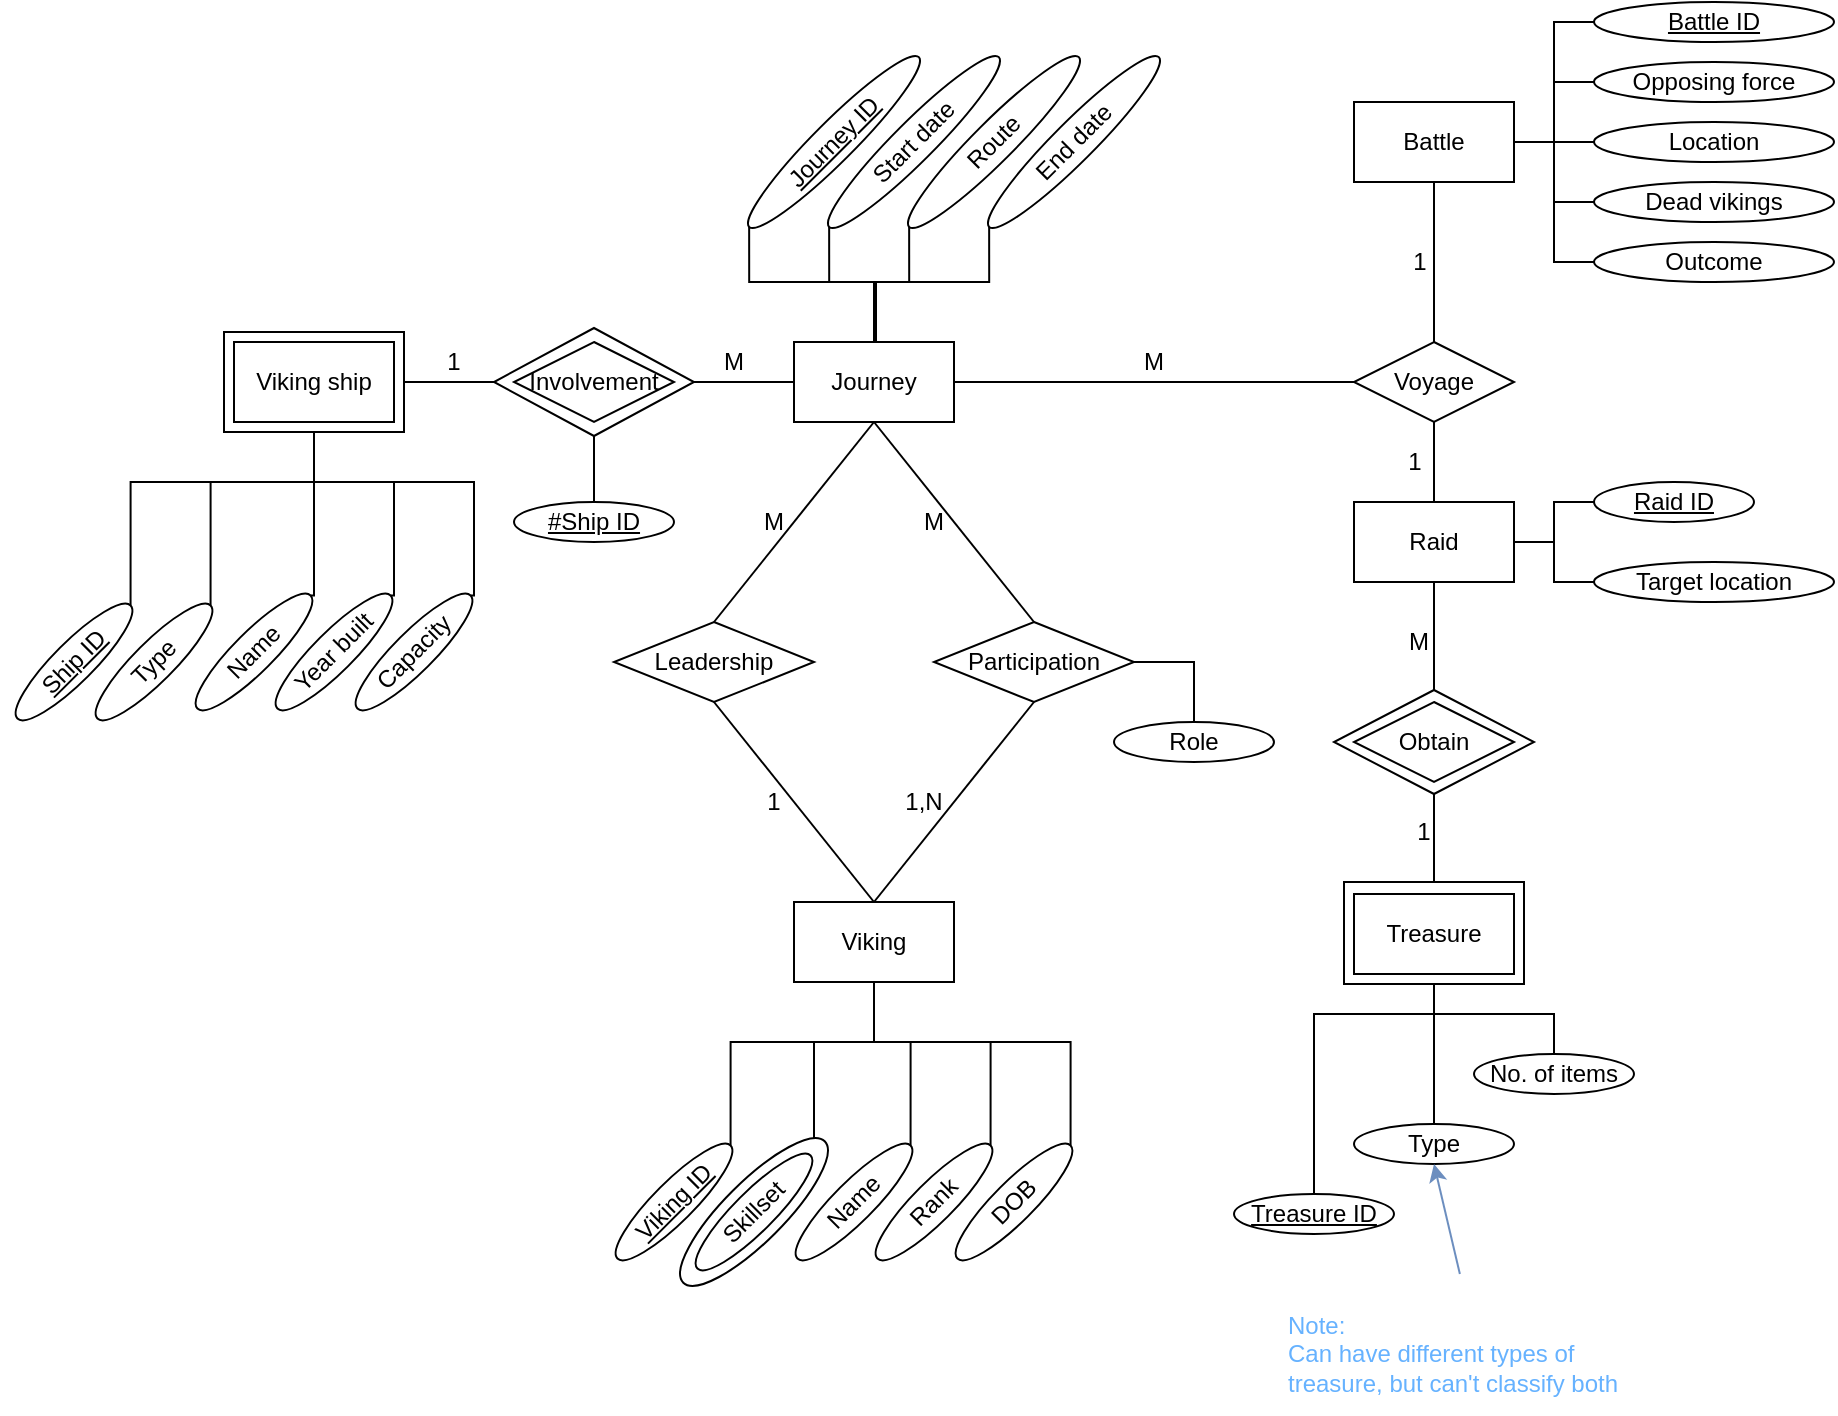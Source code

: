<mxfile version="26.0.9">
  <diagram name="Page-1" id="QDGFYSaQBPoxrHVYj7jd">
    <mxGraphModel dx="2474" dy="1942" grid="1" gridSize="10" guides="1" tooltips="1" connect="1" arrows="1" fold="1" page="1" pageScale="1" pageWidth="850" pageHeight="1100" math="0" shadow="0">
      <root>
        <mxCell id="0" />
        <mxCell id="1" parent="0" />
        <mxCell id="wk2XKUK2FEB5nx45ltZG-98" style="edgeStyle=orthogonalEdgeStyle;rounded=0;orthogonalLoop=1;jettySize=auto;html=1;exitX=1;exitY=0.5;exitDx=0;exitDy=0;entryX=0;entryY=0.5;entryDx=0;entryDy=0;endArrow=none;startFill=0;" edge="1" parent="1" source="wk2XKUK2FEB5nx45ltZG-97" target="wk2XKUK2FEB5nx45ltZG-96">
          <mxGeometry relative="1" as="geometry" />
        </mxCell>
        <mxCell id="wk2XKUK2FEB5nx45ltZG-97" value="" style="rounded=0;whiteSpace=wrap;html=1;" vertex="1" parent="1">
          <mxGeometry x="-165" y="115" width="90" height="50" as="geometry" />
        </mxCell>
        <mxCell id="wk2XKUK2FEB5nx45ltZG-99" style="edgeStyle=orthogonalEdgeStyle;rounded=0;orthogonalLoop=1;jettySize=auto;html=1;exitX=1;exitY=0.5;exitDx=0;exitDy=0;entryX=0;entryY=0.5;entryDx=0;entryDy=0;endArrow=none;startFill=0;" edge="1" parent="1" source="wk2XKUK2FEB5nx45ltZG-96" target="LtFc9OmJbVJ5QGUeGWct-1">
          <mxGeometry relative="1" as="geometry" />
        </mxCell>
        <mxCell id="wk2XKUK2FEB5nx45ltZG-114" style="edgeStyle=orthogonalEdgeStyle;rounded=0;orthogonalLoop=1;jettySize=auto;html=1;exitX=0.5;exitY=1;exitDx=0;exitDy=0;entryX=0.5;entryY=0;entryDx=0;entryDy=0;endArrow=none;startFill=0;" edge="1" parent="1" source="wk2XKUK2FEB5nx45ltZG-96" target="wk2XKUK2FEB5nx45ltZG-113">
          <mxGeometry relative="1" as="geometry" />
        </mxCell>
        <mxCell id="wk2XKUK2FEB5nx45ltZG-96" value="" style="rhombus;whiteSpace=wrap;html=1;" vertex="1" parent="1">
          <mxGeometry x="-30" y="113" width="100" height="54" as="geometry" />
        </mxCell>
        <mxCell id="wk2XKUK2FEB5nx45ltZG-94" value="" style="rhombus;whiteSpace=wrap;html=1;" vertex="1" parent="1">
          <mxGeometry x="390" y="294" width="100" height="52" as="geometry" />
        </mxCell>
        <mxCell id="wk2XKUK2FEB5nx45ltZG-80" style="edgeStyle=orthogonalEdgeStyle;rounded=0;orthogonalLoop=1;jettySize=auto;html=1;entryX=0.5;entryY=0;entryDx=0;entryDy=0;endArrow=none;startFill=0;exitX=0.5;exitY=1;exitDx=0;exitDy=0;" edge="1" parent="1" source="wk2XKUK2FEB5nx45ltZG-94" target="LtFc9OmJbVJ5QGUeGWct-4">
          <mxGeometry relative="1" as="geometry">
            <mxPoint x="490" y="360" as="sourcePoint" />
          </mxGeometry>
        </mxCell>
        <mxCell id="wk2XKUK2FEB5nx45ltZG-40" style="edgeStyle=orthogonalEdgeStyle;rounded=0;orthogonalLoop=1;jettySize=auto;html=1;exitX=0.5;exitY=0;exitDx=0;exitDy=0;entryX=0.5;entryY=1;entryDx=0;entryDy=0;endArrow=none;startFill=0;" edge="1" parent="1" source="wk2XKUK2FEB5nx45ltZG-32" target="LtFc9OmJbVJ5QGUeGWct-4">
          <mxGeometry relative="1" as="geometry">
            <Array as="points">
              <mxPoint x="380" y="456" />
              <mxPoint x="440" y="456" />
            </Array>
          </mxGeometry>
        </mxCell>
        <mxCell id="wk2XKUK2FEB5nx45ltZG-41" style="edgeStyle=orthogonalEdgeStyle;rounded=0;orthogonalLoop=1;jettySize=auto;html=1;exitX=0.5;exitY=0;exitDx=0;exitDy=0;endArrow=none;startFill=0;" edge="1" parent="1" source="wk2XKUK2FEB5nx45ltZG-36">
          <mxGeometry relative="1" as="geometry">
            <mxPoint x="442.5" y="436" as="targetPoint" />
            <Array as="points">
              <mxPoint x="500" y="456" />
              <mxPoint x="440" y="456" />
              <mxPoint x="440" y="436" />
            </Array>
          </mxGeometry>
        </mxCell>
        <mxCell id="wk2XKUK2FEB5nx45ltZG-39" style="edgeStyle=orthogonalEdgeStyle;rounded=0;orthogonalLoop=1;jettySize=auto;html=1;exitX=0.5;exitY=0;exitDx=0;exitDy=0;entryX=0.5;entryY=1;entryDx=0;entryDy=0;endArrow=none;startFill=0;" edge="1" parent="1" source="wk2XKUK2FEB5nx45ltZG-33" target="LtFc9OmJbVJ5QGUeGWct-4">
          <mxGeometry relative="1" as="geometry">
            <mxPoint x="422.5" y="506" as="sourcePoint" />
            <Array as="points">
              <mxPoint x="440" y="511" />
              <mxPoint x="440" y="436" />
            </Array>
          </mxGeometry>
        </mxCell>
        <mxCell id="LtFc9OmJbVJ5QGUeGWct-1" value="Journey" style="rounded=0;whiteSpace=wrap;html=1;" parent="1" vertex="1">
          <mxGeometry x="120" y="120" width="80" height="40" as="geometry" />
        </mxCell>
        <mxCell id="wk2XKUK2FEB5nx45ltZG-93" value="" style="rounded=0;whiteSpace=wrap;html=1;" vertex="1" parent="1">
          <mxGeometry x="395" y="390" width="90" height="51" as="geometry" />
        </mxCell>
        <mxCell id="wk2XKUK2FEB5nx45ltZG-70" style="edgeStyle=orthogonalEdgeStyle;rounded=0;orthogonalLoop=1;jettySize=auto;html=1;exitX=0.5;exitY=0;exitDx=0;exitDy=0;entryX=0.5;entryY=1;entryDx=0;entryDy=0;endArrow=none;startFill=0;" edge="1" parent="1" source="LtFc9OmJbVJ5QGUeGWct-2" target="wk2XKUK2FEB5nx45ltZG-69">
          <mxGeometry relative="1" as="geometry" />
        </mxCell>
        <mxCell id="wk2XKUK2FEB5nx45ltZG-79" style="edgeStyle=orthogonalEdgeStyle;rounded=0;orthogonalLoop=1;jettySize=auto;html=1;endArrow=none;startFill=0;exitX=0.5;exitY=1;exitDx=0;exitDy=0;entryX=0.5;entryY=0;entryDx=0;entryDy=0;" edge="1" parent="1" source="LtFc9OmJbVJ5QGUeGWct-2" target="wk2XKUK2FEB5nx45ltZG-94">
          <mxGeometry relative="1" as="geometry">
            <mxPoint x="490" y="270" as="sourcePoint" />
            <mxPoint x="510" y="290" as="targetPoint" />
          </mxGeometry>
        </mxCell>
        <mxCell id="LtFc9OmJbVJ5QGUeGWct-2" value="Raid" style="rounded=0;whiteSpace=wrap;html=1;" parent="1" vertex="1">
          <mxGeometry x="400" y="200" width="80" height="40" as="geometry" />
        </mxCell>
        <mxCell id="LtFc9OmJbVJ5QGUeGWct-3" value="Battle" style="rounded=0;whiteSpace=wrap;html=1;" parent="1" vertex="1">
          <mxGeometry x="400" width="80" height="40" as="geometry" />
        </mxCell>
        <mxCell id="LtFc9OmJbVJ5QGUeGWct-4" value="Treasure" style="rounded=0;whiteSpace=wrap;html=1;" parent="1" vertex="1">
          <mxGeometry x="400" y="396" width="80" height="40" as="geometry" />
        </mxCell>
        <mxCell id="LtFc9OmJbVJ5QGUeGWct-5" value="Viking" style="rounded=0;whiteSpace=wrap;html=1;" parent="1" vertex="1">
          <mxGeometry x="120" y="400" width="80" height="40" as="geometry" />
        </mxCell>
        <mxCell id="LtFc9OmJbVJ5QGUeGWct-6" value="Viking ship" style="rounded=0;whiteSpace=wrap;html=1;" parent="1" vertex="1">
          <mxGeometry x="-160" y="120" width="80" height="40" as="geometry" />
        </mxCell>
        <mxCell id="wk2XKUK2FEB5nx45ltZG-115" style="edgeStyle=orthogonalEdgeStyle;rounded=0;orthogonalLoop=1;jettySize=auto;html=1;exitX=0;exitY=0.5;exitDx=0;exitDy=0;entryX=0.5;entryY=0;entryDx=0;entryDy=0;endArrow=none;startFill=0;" edge="1" parent="1" source="LtFc9OmJbVJ5QGUeGWct-16" target="LtFc9OmJbVJ5QGUeGWct-1">
          <mxGeometry relative="1" as="geometry">
            <Array as="points">
              <mxPoint x="98" y="90" />
              <mxPoint x="160" y="90" />
            </Array>
          </mxGeometry>
        </mxCell>
        <mxCell id="LtFc9OmJbVJ5QGUeGWct-16" value="&lt;u&gt;Journey ID&lt;/u&gt;" style="ellipse;whiteSpace=wrap;html=1;rotation=-45;" parent="1" vertex="1">
          <mxGeometry x="80" y="10" width="120" height="20" as="geometry" />
        </mxCell>
        <mxCell id="wk2XKUK2FEB5nx45ltZG-116" style="edgeStyle=orthogonalEdgeStyle;rounded=0;orthogonalLoop=1;jettySize=auto;html=1;exitX=0;exitY=0.5;exitDx=0;exitDy=0;endArrow=none;startFill=0;" edge="1" parent="1" source="wk2XKUK2FEB5nx45ltZG-1">
          <mxGeometry relative="1" as="geometry">
            <mxPoint x="160" y="120" as="targetPoint" />
            <Array as="points">
              <mxPoint x="138" y="90" />
              <mxPoint x="161" y="90" />
              <mxPoint x="161" y="120" />
            </Array>
          </mxGeometry>
        </mxCell>
        <mxCell id="wk2XKUK2FEB5nx45ltZG-1" value="Start date" style="ellipse;whiteSpace=wrap;html=1;rotation=-45;" vertex="1" parent="1">
          <mxGeometry x="120" y="10" width="120" height="20" as="geometry" />
        </mxCell>
        <mxCell id="wk2XKUK2FEB5nx45ltZG-118" style="edgeStyle=orthogonalEdgeStyle;rounded=0;orthogonalLoop=1;jettySize=auto;html=1;exitX=0;exitY=0.5;exitDx=0;exitDy=0;entryX=0.5;entryY=0;entryDx=0;entryDy=0;endArrow=none;startFill=0;" edge="1" parent="1" source="wk2XKUK2FEB5nx45ltZG-2" target="LtFc9OmJbVJ5QGUeGWct-1">
          <mxGeometry relative="1" as="geometry">
            <Array as="points">
              <mxPoint x="218" y="90" />
              <mxPoint x="160" y="90" />
            </Array>
          </mxGeometry>
        </mxCell>
        <mxCell id="wk2XKUK2FEB5nx45ltZG-2" value="End date" style="ellipse;whiteSpace=wrap;html=1;rotation=-45;" vertex="1" parent="1">
          <mxGeometry x="200" y="10" width="120" height="20" as="geometry" />
        </mxCell>
        <mxCell id="wk2XKUK2FEB5nx45ltZG-117" style="edgeStyle=orthogonalEdgeStyle;rounded=0;orthogonalLoop=1;jettySize=auto;html=1;exitX=0;exitY=0.5;exitDx=0;exitDy=0;entryX=0.5;entryY=0;entryDx=0;entryDy=0;endArrow=none;startFill=0;" edge="1" parent="1" source="wk2XKUK2FEB5nx45ltZG-3" target="LtFc9OmJbVJ5QGUeGWct-1">
          <mxGeometry relative="1" as="geometry">
            <Array as="points">
              <mxPoint x="178" y="90" />
              <mxPoint x="160" y="90" />
            </Array>
          </mxGeometry>
        </mxCell>
        <mxCell id="wk2XKUK2FEB5nx45ltZG-3" value="Route" style="ellipse;whiteSpace=wrap;html=1;rotation=-45;" vertex="1" parent="1">
          <mxGeometry x="160" y="10" width="120" height="20" as="geometry" />
        </mxCell>
        <mxCell id="wk2XKUK2FEB5nx45ltZG-18" style="edgeStyle=orthogonalEdgeStyle;rounded=0;orthogonalLoop=1;jettySize=auto;html=1;exitX=0;exitY=0.5;exitDx=0;exitDy=0;entryX=1;entryY=0.5;entryDx=0;entryDy=0;endArrow=none;startFill=0;" edge="1" parent="1" source="wk2XKUK2FEB5nx45ltZG-14" target="LtFc9OmJbVJ5QGUeGWct-2">
          <mxGeometry relative="1" as="geometry">
            <Array as="points">
              <mxPoint x="500" y="200" />
              <mxPoint x="500" y="220" />
            </Array>
          </mxGeometry>
        </mxCell>
        <mxCell id="wk2XKUK2FEB5nx45ltZG-14" value="&lt;u&gt;Raid ID&lt;/u&gt;" style="ellipse;whiteSpace=wrap;html=1;" vertex="1" parent="1">
          <mxGeometry x="520" y="190" width="80" height="20" as="geometry" />
        </mxCell>
        <mxCell id="wk2XKUK2FEB5nx45ltZG-19" style="edgeStyle=orthogonalEdgeStyle;rounded=0;orthogonalLoop=1;jettySize=auto;html=1;exitX=0;exitY=0.5;exitDx=0;exitDy=0;endArrow=none;startFill=0;entryX=1;entryY=0.5;entryDx=0;entryDy=0;" edge="1" parent="1" source="wk2XKUK2FEB5nx45ltZG-15" target="LtFc9OmJbVJ5QGUeGWct-2">
          <mxGeometry relative="1" as="geometry">
            <mxPoint x="440" y="205" as="targetPoint" />
            <Array as="points">
              <mxPoint x="500" y="240" />
              <mxPoint x="500" y="220" />
            </Array>
          </mxGeometry>
        </mxCell>
        <mxCell id="wk2XKUK2FEB5nx45ltZG-15" value="Target location" style="ellipse;whiteSpace=wrap;html=1;" vertex="1" parent="1">
          <mxGeometry x="520" y="230" width="120" height="20" as="geometry" />
        </mxCell>
        <mxCell id="wk2XKUK2FEB5nx45ltZG-24" style="edgeStyle=orthogonalEdgeStyle;rounded=0;orthogonalLoop=1;jettySize=auto;html=1;exitX=0;exitY=0.5;exitDx=0;exitDy=0;entryX=1;entryY=0.5;entryDx=0;entryDy=0;endArrow=none;startFill=0;" edge="1" parent="1" source="wk2XKUK2FEB5nx45ltZG-20" target="LtFc9OmJbVJ5QGUeGWct-3">
          <mxGeometry relative="1" as="geometry" />
        </mxCell>
        <mxCell id="wk2XKUK2FEB5nx45ltZG-20" value="&lt;u&gt;Battle ID&lt;/u&gt;" style="ellipse;whiteSpace=wrap;html=1;" vertex="1" parent="1">
          <mxGeometry x="520" y="-50" width="120" height="20" as="geometry" />
        </mxCell>
        <mxCell id="wk2XKUK2FEB5nx45ltZG-26" style="edgeStyle=orthogonalEdgeStyle;rounded=0;orthogonalLoop=1;jettySize=auto;html=1;exitX=0;exitY=0.5;exitDx=0;exitDy=0;entryX=1;entryY=0.5;entryDx=0;entryDy=0;endArrow=none;startFill=0;" edge="1" parent="1" source="wk2XKUK2FEB5nx45ltZG-21" target="LtFc9OmJbVJ5QGUeGWct-3">
          <mxGeometry relative="1" as="geometry" />
        </mxCell>
        <mxCell id="wk2XKUK2FEB5nx45ltZG-21" value="Opposing force" style="ellipse;whiteSpace=wrap;html=1;" vertex="1" parent="1">
          <mxGeometry x="520" y="-20" width="120" height="20" as="geometry" />
        </mxCell>
        <mxCell id="wk2XKUK2FEB5nx45ltZG-27" style="edgeStyle=orthogonalEdgeStyle;rounded=0;orthogonalLoop=1;jettySize=auto;html=1;exitX=0;exitY=0.5;exitDx=0;exitDy=0;entryX=1;entryY=0.5;entryDx=0;entryDy=0;endArrow=none;startFill=0;" edge="1" parent="1" source="wk2XKUK2FEB5nx45ltZG-22" target="LtFc9OmJbVJ5QGUeGWct-3">
          <mxGeometry relative="1" as="geometry" />
        </mxCell>
        <mxCell id="wk2XKUK2FEB5nx45ltZG-22" value="Location" style="ellipse;whiteSpace=wrap;html=1;" vertex="1" parent="1">
          <mxGeometry x="520" y="10" width="120" height="20" as="geometry" />
        </mxCell>
        <mxCell id="wk2XKUK2FEB5nx45ltZG-29" style="edgeStyle=orthogonalEdgeStyle;rounded=0;orthogonalLoop=1;jettySize=auto;html=1;exitX=0;exitY=0.5;exitDx=0;exitDy=0;entryX=1;entryY=0.5;entryDx=0;entryDy=0;endArrow=none;startFill=0;" edge="1" parent="1" source="wk2XKUK2FEB5nx45ltZG-23" target="LtFc9OmJbVJ5QGUeGWct-3">
          <mxGeometry relative="1" as="geometry" />
        </mxCell>
        <mxCell id="wk2XKUK2FEB5nx45ltZG-23" value="Dead vikings" style="ellipse;whiteSpace=wrap;html=1;" vertex="1" parent="1">
          <mxGeometry x="520" y="40" width="120" height="20" as="geometry" />
        </mxCell>
        <mxCell id="wk2XKUK2FEB5nx45ltZG-31" style="edgeStyle=orthogonalEdgeStyle;rounded=0;orthogonalLoop=1;jettySize=auto;html=1;exitX=0;exitY=0.5;exitDx=0;exitDy=0;entryX=1;entryY=0.5;entryDx=0;entryDy=0;endArrow=none;startFill=0;" edge="1" parent="1" source="wk2XKUK2FEB5nx45ltZG-30" target="LtFc9OmJbVJ5QGUeGWct-3">
          <mxGeometry relative="1" as="geometry" />
        </mxCell>
        <mxCell id="wk2XKUK2FEB5nx45ltZG-30" value="Outcome" style="ellipse;whiteSpace=wrap;html=1;" vertex="1" parent="1">
          <mxGeometry x="520" y="70" width="120" height="20" as="geometry" />
        </mxCell>
        <mxCell id="wk2XKUK2FEB5nx45ltZG-32" value="&lt;u&gt;Treasure ID&lt;/u&gt;" style="ellipse;whiteSpace=wrap;html=1;" vertex="1" parent="1">
          <mxGeometry x="340" y="546" width="80" height="20" as="geometry" />
        </mxCell>
        <mxCell id="wk2XKUK2FEB5nx45ltZG-36" value="No. of items" style="ellipse;whiteSpace=wrap;html=1;" vertex="1" parent="1">
          <mxGeometry x="460" y="476" width="80" height="20" as="geometry" />
        </mxCell>
        <mxCell id="wk2XKUK2FEB5nx45ltZG-33" value="Type" style="ellipse;whiteSpace=wrap;html=1;shadow=0;" vertex="1" parent="1">
          <mxGeometry x="400" y="511" width="80" height="20" as="geometry" />
        </mxCell>
        <mxCell id="wk2XKUK2FEB5nx45ltZG-55" style="edgeStyle=orthogonalEdgeStyle;rounded=0;orthogonalLoop=1;jettySize=auto;html=1;exitX=1;exitY=0.5;exitDx=0;exitDy=0;entryX=0.5;entryY=1;entryDx=0;entryDy=0;endArrow=none;startFill=0;" edge="1" parent="1" source="wk2XKUK2FEB5nx45ltZG-42">
          <mxGeometry relative="1" as="geometry">
            <mxPoint x="160.0" y="440" as="targetPoint" />
            <Array as="points">
              <mxPoint x="88" y="470" />
              <mxPoint x="160" y="470" />
            </Array>
          </mxGeometry>
        </mxCell>
        <mxCell id="wk2XKUK2FEB5nx45ltZG-42" value="&lt;u&gt;Viking ID&lt;/u&gt;" style="ellipse;whiteSpace=wrap;html=1;rotation=-45;" vertex="1" parent="1">
          <mxGeometry x="20" y="540" width="80" height="20" as="geometry" />
        </mxCell>
        <mxCell id="wk2XKUK2FEB5nx45ltZG-50" style="edgeStyle=orthogonalEdgeStyle;rounded=0;orthogonalLoop=1;jettySize=auto;html=1;exitX=1;exitY=0.5;exitDx=0;exitDy=0;entryX=0.5;entryY=1;entryDx=0;entryDy=0;endArrow=none;startFill=0;" edge="1" parent="1" source="wk2XKUK2FEB5nx45ltZG-43">
          <mxGeometry relative="1" as="geometry">
            <mxPoint x="160.0" y="440" as="targetPoint" />
            <Array as="points">
              <mxPoint x="178" y="470" />
              <mxPoint x="160" y="470" />
            </Array>
          </mxGeometry>
        </mxCell>
        <mxCell id="wk2XKUK2FEB5nx45ltZG-43" value="Name" style="ellipse;whiteSpace=wrap;html=1;rotation=-45;" vertex="1" parent="1">
          <mxGeometry x="110" y="540" width="80" height="20" as="geometry" />
        </mxCell>
        <mxCell id="wk2XKUK2FEB5nx45ltZG-54" style="edgeStyle=orthogonalEdgeStyle;rounded=0;orthogonalLoop=1;jettySize=auto;html=1;exitX=1;exitY=0.5;exitDx=0;exitDy=0;entryX=0.5;entryY=1;entryDx=0;entryDy=0;endArrow=none;startFill=0;" edge="1" parent="1" source="wk2XKUK2FEB5nx45ltZG-44">
          <mxGeometry relative="1" as="geometry">
            <mxPoint x="160.0" y="440" as="targetPoint" />
            <Array as="points">
              <mxPoint x="130" y="520" />
              <mxPoint x="130" y="470" />
              <mxPoint x="160" y="470" />
            </Array>
          </mxGeometry>
        </mxCell>
        <mxCell id="wk2XKUK2FEB5nx45ltZG-44" value="" style="ellipse;whiteSpace=wrap;html=1;rotation=-45;" vertex="1" parent="1">
          <mxGeometry x="50" y="540" width="100" height="30" as="geometry" />
        </mxCell>
        <mxCell id="wk2XKUK2FEB5nx45ltZG-45" value="Skillset" style="ellipse;whiteSpace=wrap;html=1;shadow=0;rotation=-45;" vertex="1" parent="1">
          <mxGeometry x="60" y="545" width="80" height="20" as="geometry" />
        </mxCell>
        <mxCell id="wk2XKUK2FEB5nx45ltZG-51" style="edgeStyle=orthogonalEdgeStyle;rounded=0;orthogonalLoop=1;jettySize=auto;html=1;exitX=1;exitY=0.5;exitDx=0;exitDy=0;entryX=0.5;entryY=1;entryDx=0;entryDy=0;endArrow=none;startFill=0;" edge="1" parent="1" source="wk2XKUK2FEB5nx45ltZG-48">
          <mxGeometry relative="1" as="geometry">
            <mxPoint x="160.0" y="440" as="targetPoint" />
            <Array as="points">
              <mxPoint x="218" y="470" />
              <mxPoint x="160" y="470" />
            </Array>
          </mxGeometry>
        </mxCell>
        <mxCell id="wk2XKUK2FEB5nx45ltZG-48" value="Rank" style="ellipse;whiteSpace=wrap;html=1;rotation=-45;" vertex="1" parent="1">
          <mxGeometry x="150" y="540" width="80" height="20" as="geometry" />
        </mxCell>
        <mxCell id="wk2XKUK2FEB5nx45ltZG-53" style="edgeStyle=orthogonalEdgeStyle;rounded=0;orthogonalLoop=1;jettySize=auto;html=1;exitX=1;exitY=0.5;exitDx=0;exitDy=0;entryX=0.5;entryY=1;entryDx=0;entryDy=0;endArrow=none;startFill=0;" edge="1" parent="1" source="wk2XKUK2FEB5nx45ltZG-49">
          <mxGeometry relative="1" as="geometry">
            <mxPoint x="160.0" y="440" as="targetPoint" />
            <Array as="points">
              <mxPoint x="258" y="470" />
              <mxPoint x="160" y="470" />
            </Array>
          </mxGeometry>
        </mxCell>
        <mxCell id="wk2XKUK2FEB5nx45ltZG-49" value="DOB" style="ellipse;whiteSpace=wrap;html=1;rotation=-45;" vertex="1" parent="1">
          <mxGeometry x="190" y="540" width="80" height="20" as="geometry" />
        </mxCell>
        <mxCell id="wk2XKUK2FEB5nx45ltZG-62" style="edgeStyle=orthogonalEdgeStyle;rounded=0;orthogonalLoop=1;jettySize=auto;html=1;exitX=1;exitY=0.5;exitDx=0;exitDy=0;endArrow=none;startFill=0;entryX=0.5;entryY=1;entryDx=0;entryDy=0;" edge="1" parent="1" source="wk2XKUK2FEB5nx45ltZG-56" target="wk2XKUK2FEB5nx45ltZG-97">
          <mxGeometry relative="1" as="geometry">
            <mxPoint x="-30" y="220" as="targetPoint" />
            <Array as="points">
              <mxPoint x="-212" y="190" />
              <mxPoint x="-120" y="190" />
            </Array>
          </mxGeometry>
        </mxCell>
        <mxCell id="wk2XKUK2FEB5nx45ltZG-56" value="&lt;u&gt;Ship ID&lt;/u&gt;" style="ellipse;whiteSpace=wrap;html=1;rotation=-45;" vertex="1" parent="1">
          <mxGeometry x="-280" y="270" width="80" height="20" as="geometry" />
        </mxCell>
        <mxCell id="wk2XKUK2FEB5nx45ltZG-65" style="edgeStyle=orthogonalEdgeStyle;rounded=0;orthogonalLoop=1;jettySize=auto;html=1;exitX=1;exitY=0.5;exitDx=0;exitDy=0;endArrow=none;startFill=0;entryX=0.5;entryY=1;entryDx=0;entryDy=0;" edge="1" parent="1" source="wk2XKUK2FEB5nx45ltZG-57" target="wk2XKUK2FEB5nx45ltZG-97">
          <mxGeometry relative="1" as="geometry">
            <mxPoint x="-90" y="180" as="targetPoint" />
            <Array as="points">
              <mxPoint x="-120" y="247" />
            </Array>
          </mxGeometry>
        </mxCell>
        <mxCell id="wk2XKUK2FEB5nx45ltZG-57" value="Name" style="ellipse;whiteSpace=wrap;html=1;rotation=-45;" vertex="1" parent="1">
          <mxGeometry x="-190" y="265" width="80" height="20" as="geometry" />
        </mxCell>
        <mxCell id="wk2XKUK2FEB5nx45ltZG-64" style="edgeStyle=orthogonalEdgeStyle;rounded=0;orthogonalLoop=1;jettySize=auto;html=1;exitX=1;exitY=0.5;exitDx=0;exitDy=0;endArrow=none;startFill=0;entryX=0.5;entryY=1;entryDx=0;entryDy=0;" edge="1" parent="1" source="wk2XKUK2FEB5nx45ltZG-59" target="wk2XKUK2FEB5nx45ltZG-97">
          <mxGeometry relative="1" as="geometry">
            <mxPoint x="-60" y="240" as="targetPoint" />
            <Array as="points">
              <mxPoint x="-172" y="190" />
              <mxPoint x="-120" y="190" />
            </Array>
          </mxGeometry>
        </mxCell>
        <mxCell id="wk2XKUK2FEB5nx45ltZG-59" value="Type" style="ellipse;whiteSpace=wrap;html=1;shadow=0;rotation=-45;" vertex="1" parent="1">
          <mxGeometry x="-240" y="270" width="80" height="20" as="geometry" />
        </mxCell>
        <mxCell id="wk2XKUK2FEB5nx45ltZG-66" style="edgeStyle=orthogonalEdgeStyle;rounded=0;orthogonalLoop=1;jettySize=auto;html=1;exitX=1;exitY=0.5;exitDx=0;exitDy=0;endArrow=none;startFill=0;entryX=0.5;entryY=1;entryDx=0;entryDy=0;" edge="1" parent="1" source="wk2XKUK2FEB5nx45ltZG-60" target="wk2XKUK2FEB5nx45ltZG-97">
          <mxGeometry relative="1" as="geometry">
            <mxPoint x="-50" y="190" as="targetPoint" />
            <Array as="points">
              <mxPoint x="-80" y="247" />
              <mxPoint x="-80" y="190" />
              <mxPoint x="-120" y="190" />
            </Array>
          </mxGeometry>
        </mxCell>
        <mxCell id="wk2XKUK2FEB5nx45ltZG-60" value="Year built" style="ellipse;whiteSpace=wrap;html=1;rotation=-45;" vertex="1" parent="1">
          <mxGeometry x="-150" y="265" width="80" height="20" as="geometry" />
        </mxCell>
        <mxCell id="wk2XKUK2FEB5nx45ltZG-67" style="edgeStyle=orthogonalEdgeStyle;rounded=0;orthogonalLoop=1;jettySize=auto;html=1;exitX=1;exitY=0.5;exitDx=0;exitDy=0;endArrow=none;startFill=0;entryX=0.5;entryY=1;entryDx=0;entryDy=0;" edge="1" parent="1" source="wk2XKUK2FEB5nx45ltZG-61" target="wk2XKUK2FEB5nx45ltZG-97">
          <mxGeometry relative="1" as="geometry">
            <mxPoint x="-70" y="210" as="targetPoint" />
            <Array as="points">
              <mxPoint x="-40" y="247" />
              <mxPoint x="-40" y="190" />
              <mxPoint x="-120" y="190" />
            </Array>
          </mxGeometry>
        </mxCell>
        <mxCell id="wk2XKUK2FEB5nx45ltZG-61" value="Capacity" style="ellipse;whiteSpace=wrap;html=1;rotation=-45;" vertex="1" parent="1">
          <mxGeometry x="-110" y="265" width="80" height="20" as="geometry" />
        </mxCell>
        <mxCell id="wk2XKUK2FEB5nx45ltZG-71" style="edgeStyle=orthogonalEdgeStyle;rounded=0;orthogonalLoop=1;jettySize=auto;html=1;exitX=0;exitY=0.5;exitDx=0;exitDy=0;entryX=1;entryY=0.5;entryDx=0;entryDy=0;endArrow=none;startFill=0;" edge="1" parent="1" source="wk2XKUK2FEB5nx45ltZG-69" target="LtFc9OmJbVJ5QGUeGWct-1">
          <mxGeometry relative="1" as="geometry" />
        </mxCell>
        <mxCell id="wk2XKUK2FEB5nx45ltZG-72" style="edgeStyle=orthogonalEdgeStyle;rounded=0;orthogonalLoop=1;jettySize=auto;html=1;exitX=0.5;exitY=0;exitDx=0;exitDy=0;entryX=0.5;entryY=1;entryDx=0;entryDy=0;endArrow=none;startFill=0;" edge="1" parent="1" source="wk2XKUK2FEB5nx45ltZG-69" target="LtFc9OmJbVJ5QGUeGWct-3">
          <mxGeometry relative="1" as="geometry" />
        </mxCell>
        <mxCell id="wk2XKUK2FEB5nx45ltZG-69" value="Voyage" style="rhombus;whiteSpace=wrap;html=1;" vertex="1" parent="1">
          <mxGeometry x="400" y="120" width="80" height="40" as="geometry" />
        </mxCell>
        <mxCell id="wk2XKUK2FEB5nx45ltZG-73" value="M" style="text;html=1;align=center;verticalAlign=middle;whiteSpace=wrap;rounded=0;" vertex="1" parent="1">
          <mxGeometry x="270" y="120" width="60" height="20" as="geometry" />
        </mxCell>
        <mxCell id="wk2XKUK2FEB5nx45ltZG-75" value="1" style="text;html=1;align=center;verticalAlign=middle;whiteSpace=wrap;rounded=0;" vertex="1" parent="1">
          <mxGeometry x="402.5" y="70" width="60" height="20" as="geometry" />
        </mxCell>
        <mxCell id="wk2XKUK2FEB5nx45ltZG-76" value="1" style="text;html=1;align=center;verticalAlign=middle;whiteSpace=wrap;rounded=0;" vertex="1" parent="1">
          <mxGeometry x="407.5" y="170" width="45" height="20" as="geometry" />
        </mxCell>
        <mxCell id="wk2XKUK2FEB5nx45ltZG-78" value="Obtain" style="rhombus;whiteSpace=wrap;html=1;" vertex="1" parent="1">
          <mxGeometry x="400" y="300" width="80" height="40" as="geometry" />
        </mxCell>
        <mxCell id="wk2XKUK2FEB5nx45ltZG-81" value="1" style="text;html=1;align=center;verticalAlign=middle;whiteSpace=wrap;rounded=0;" vertex="1" parent="1">
          <mxGeometry x="410" y="350" width="50" height="30" as="geometry" />
        </mxCell>
        <mxCell id="wk2XKUK2FEB5nx45ltZG-84" value="M" style="text;html=1;align=center;verticalAlign=middle;whiteSpace=wrap;rounded=0;" vertex="1" parent="1">
          <mxGeometry x="405" y="255" width="55" height="30" as="geometry" />
        </mxCell>
        <mxCell id="wk2XKUK2FEB5nx45ltZG-85" value="Note:&lt;div&gt;Can have different types of treasure, but can&#39;t classify both&lt;/div&gt;" style="text;html=1;align=left;verticalAlign=middle;whiteSpace=wrap;rounded=0;fontColor=#66B2FF;" vertex="1" parent="1">
          <mxGeometry x="365" y="596" width="190" height="60" as="geometry" />
        </mxCell>
        <mxCell id="wk2XKUK2FEB5nx45ltZG-86" value="" style="endArrow=classic;html=1;rounded=0;entryX=0.5;entryY=1;entryDx=0;entryDy=0;fontColor=#66B2FF;fillColor=#dae8fc;strokeColor=#6c8ebf;" edge="1" parent="1" target="wk2XKUK2FEB5nx45ltZG-33">
          <mxGeometry width="50" height="50" relative="1" as="geometry">
            <mxPoint x="452.941" y="586" as="sourcePoint" />
            <mxPoint x="530" y="546" as="targetPoint" />
          </mxGeometry>
        </mxCell>
        <mxCell id="wk2XKUK2FEB5nx45ltZG-112" style="edgeStyle=orthogonalEdgeStyle;rounded=0;orthogonalLoop=1;jettySize=auto;html=1;exitX=1;exitY=0.5;exitDx=0;exitDy=0;entryX=0.5;entryY=0;entryDx=0;entryDy=0;endArrow=none;startFill=0;" edge="1" parent="1" source="wk2XKUK2FEB5nx45ltZG-87" target="wk2XKUK2FEB5nx45ltZG-111">
          <mxGeometry relative="1" as="geometry" />
        </mxCell>
        <mxCell id="wk2XKUK2FEB5nx45ltZG-87" value="Participation" style="rhombus;whiteSpace=wrap;html=1;" vertex="1" parent="1">
          <mxGeometry x="190" y="260" width="100" height="40" as="geometry" />
        </mxCell>
        <mxCell id="wk2XKUK2FEB5nx45ltZG-90" value="1,N" style="text;html=1;align=center;verticalAlign=middle;whiteSpace=wrap;rounded=0;" vertex="1" parent="1">
          <mxGeometry x="160" y="340" width="50" height="20" as="geometry" />
        </mxCell>
        <mxCell id="wk2XKUK2FEB5nx45ltZG-91" value="M" style="text;html=1;align=center;verticalAlign=middle;whiteSpace=wrap;rounded=0;" vertex="1" parent="1">
          <mxGeometry x="160" y="200" width="60" height="20" as="geometry" />
        </mxCell>
        <mxCell id="wk2XKUK2FEB5nx45ltZG-95" value="Involvement" style="rhombus;whiteSpace=wrap;html=1;" vertex="1" parent="1">
          <mxGeometry x="-20" y="120" width="80" height="40" as="geometry" />
        </mxCell>
        <mxCell id="wk2XKUK2FEB5nx45ltZG-100" value="1" style="text;html=1;align=center;verticalAlign=middle;whiteSpace=wrap;rounded=0;" vertex="1" parent="1">
          <mxGeometry x="-80" y="120" width="60" height="20" as="geometry" />
        </mxCell>
        <mxCell id="wk2XKUK2FEB5nx45ltZG-101" value="M" style="text;html=1;align=center;verticalAlign=middle;whiteSpace=wrap;rounded=0;" vertex="1" parent="1">
          <mxGeometry x="60" y="120" width="60" height="20" as="geometry" />
        </mxCell>
        <mxCell id="wk2XKUK2FEB5nx45ltZG-102" value="Leadership" style="rhombus;whiteSpace=wrap;html=1;" vertex="1" parent="1">
          <mxGeometry x="30" y="260" width="100" height="40" as="geometry" />
        </mxCell>
        <mxCell id="wk2XKUK2FEB5nx45ltZG-103" value="" style="endArrow=none;html=1;rounded=0;entryX=0.5;entryY=1;entryDx=0;entryDy=0;" edge="1" parent="1" target="wk2XKUK2FEB5nx45ltZG-87">
          <mxGeometry width="50" height="50" relative="1" as="geometry">
            <mxPoint x="160" y="400" as="sourcePoint" />
            <mxPoint x="190" y="330" as="targetPoint" />
          </mxGeometry>
        </mxCell>
        <mxCell id="wk2XKUK2FEB5nx45ltZG-104" value="" style="endArrow=none;html=1;rounded=0;entryX=0.5;entryY=1;entryDx=0;entryDy=0;exitX=0.5;exitY=0;exitDx=0;exitDy=0;" edge="1" parent="1" source="wk2XKUK2FEB5nx45ltZG-87" target="LtFc9OmJbVJ5QGUeGWct-1">
          <mxGeometry width="50" height="50" relative="1" as="geometry">
            <mxPoint x="190" y="240" as="sourcePoint" />
            <mxPoint x="240" y="190" as="targetPoint" />
          </mxGeometry>
        </mxCell>
        <mxCell id="wk2XKUK2FEB5nx45ltZG-105" value="" style="endArrow=none;html=1;rounded=0;entryX=0.5;entryY=1;entryDx=0;entryDy=0;exitX=0.5;exitY=0;exitDx=0;exitDy=0;" edge="1" parent="1" source="wk2XKUK2FEB5nx45ltZG-102" target="LtFc9OmJbVJ5QGUeGWct-1">
          <mxGeometry width="50" height="50" relative="1" as="geometry">
            <mxPoint x="100" y="240" as="sourcePoint" />
            <mxPoint x="150" y="190" as="targetPoint" />
          </mxGeometry>
        </mxCell>
        <mxCell id="wk2XKUK2FEB5nx45ltZG-106" value="" style="endArrow=none;html=1;rounded=0;entryX=0.5;entryY=1;entryDx=0;entryDy=0;exitX=0.5;exitY=0;exitDx=0;exitDy=0;" edge="1" parent="1" source="LtFc9OmJbVJ5QGUeGWct-5" target="wk2XKUK2FEB5nx45ltZG-102">
          <mxGeometry width="50" height="50" relative="1" as="geometry">
            <mxPoint x="100" y="380" as="sourcePoint" />
            <mxPoint x="150" y="330" as="targetPoint" />
          </mxGeometry>
        </mxCell>
        <mxCell id="wk2XKUK2FEB5nx45ltZG-107" value="1" style="text;html=1;align=center;verticalAlign=middle;whiteSpace=wrap;rounded=0;" vertex="1" parent="1">
          <mxGeometry x="80" y="340" width="60" height="20" as="geometry" />
        </mxCell>
        <mxCell id="wk2XKUK2FEB5nx45ltZG-108" value="M" style="text;html=1;align=center;verticalAlign=middle;whiteSpace=wrap;rounded=0;" vertex="1" parent="1">
          <mxGeometry x="80" y="200" width="60" height="20" as="geometry" />
        </mxCell>
        <mxCell id="wk2XKUK2FEB5nx45ltZG-111" value="Role" style="ellipse;whiteSpace=wrap;html=1;" vertex="1" parent="1">
          <mxGeometry x="280" y="310" width="80" height="20" as="geometry" />
        </mxCell>
        <mxCell id="wk2XKUK2FEB5nx45ltZG-113" value="&lt;u&gt;#Ship ID&lt;/u&gt;" style="ellipse;whiteSpace=wrap;html=1;rotation=0;" vertex="1" parent="1">
          <mxGeometry x="-20" y="200" width="80" height="20" as="geometry" />
        </mxCell>
      </root>
    </mxGraphModel>
  </diagram>
</mxfile>
